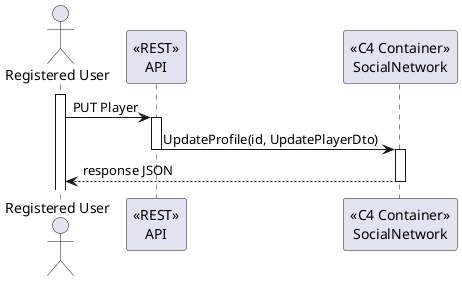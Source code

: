 @startuml

actor "Registered User" as UNU
participant "<<REST>>\nAPI" as API
participant "<<C4 Container>>\nSocialNetwork" as SN

activate UNU
UNU -> API: PUT Player

activate API
API -> SN: UpdateProfile(id, UpdatePlayerDto)
deactivate API

activate SN
SN --> UNU : response JSON
deactivate SN

@enduml